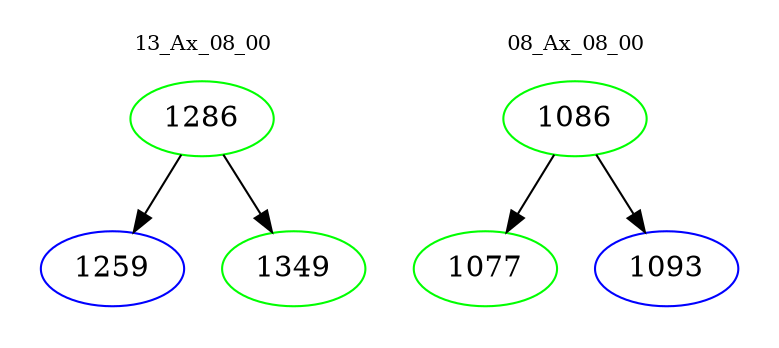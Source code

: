 digraph{
subgraph cluster_0 {
color = white
label = "13_Ax_08_00";
fontsize=10;
T0_1286 [label="1286", color="green"]
T0_1286 -> T0_1259 [color="black"]
T0_1259 [label="1259", color="blue"]
T0_1286 -> T0_1349 [color="black"]
T0_1349 [label="1349", color="green"]
}
subgraph cluster_1 {
color = white
label = "08_Ax_08_00";
fontsize=10;
T1_1086 [label="1086", color="green"]
T1_1086 -> T1_1077 [color="black"]
T1_1077 [label="1077", color="green"]
T1_1086 -> T1_1093 [color="black"]
T1_1093 [label="1093", color="blue"]
}
}
